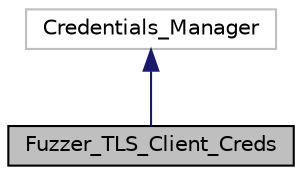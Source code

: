 digraph "Fuzzer_TLS_Client_Creds"
{
  edge [fontname="Helvetica",fontsize="10",labelfontname="Helvetica",labelfontsize="10"];
  node [fontname="Helvetica",fontsize="10",shape=record];
  Node2 [label="Fuzzer_TLS_Client_Creds",height=0.2,width=0.4,color="black", fillcolor="grey75", style="filled", fontcolor="black"];
  Node3 -> Node2 [dir="back",color="midnightblue",fontsize="10",style="solid"];
  Node3 [label="Credentials_Manager",height=0.2,width=0.4,color="grey75", fillcolor="white", style="filled"];
}
